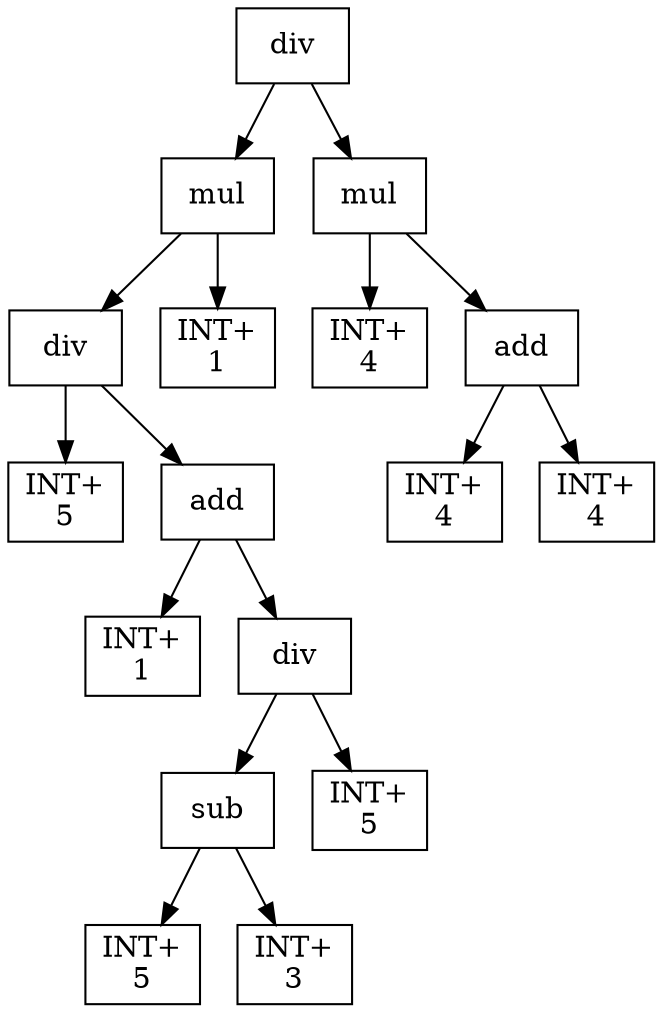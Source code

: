 digraph expr {
  node [shape=box];
  n1 [label="div"];
  n2 [label="mul"];
  n3 [label="div"];
  n4 [label="INT+\n5"];
  n5 [label="add"];
  n6 [label="INT+\n1"];
  n7 [label="div"];
  n8 [label="sub"];
  n9 [label="INT+\n5"];
  n10 [label="INT+\n3"];
  n8 -> n9;
  n8 -> n10;
  n11 [label="INT+\n5"];
  n7 -> n8;
  n7 -> n11;
  n5 -> n6;
  n5 -> n7;
  n3 -> n4;
  n3 -> n5;
  n12 [label="INT+\n1"];
  n2 -> n3;
  n2 -> n12;
  n13 [label="mul"];
  n14 [label="INT+\n4"];
  n15 [label="add"];
  n16 [label="INT+\n4"];
  n17 [label="INT+\n4"];
  n15 -> n16;
  n15 -> n17;
  n13 -> n14;
  n13 -> n15;
  n1 -> n2;
  n1 -> n13;
}